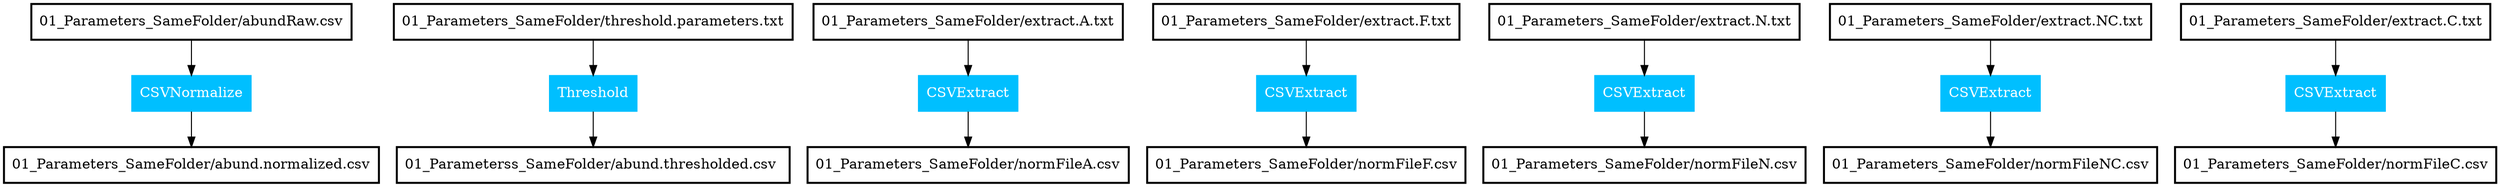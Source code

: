 digraph Parameters_SameFolder {
    
    
	node [style=bold, shape=box];
	a[label="01_Parameters_SameFolder/abundRaw.csv"];
	b[label="CSVNormalize", color=deepskyblue, style=filled, fontcolor=white];
	c[label="01_Parameters_SameFolder/abund.normalized.csv"];
	
	d[label="01_Parameters_SameFolder/threshold.parameters.txt"];
	e[label="Threshold", color=deepskyblue, style=filled, fontcolor=white];
	f[label="01_Parameterss_SameFolder/abund.thresholded.csv "];
	
	

	
	g[label="01_Parameters_SameFolder/extract.A.txt"];
	h[label="CSVExtract", color=deepskyblue, style=filled, fontcolor=white];
	i[label="01_Parameters_SameFolder/normFileA.csv"];
	
	j[label="01_Parameters_SameFolder/extract.F.txt"];
	k[label="CSVExtract", color=deepskyblue, style=filled, fontcolor=white];
    l[label="01_Parameters_SameFolder/normFileF.csv"];
	
	m[label="01_Parameters_SameFolder/extract.N.txt"];
	n[label="CSVExtract", color=deepskyblue, style=filled, fontcolor=white];
    o[label="01_Parameters_SameFolder/normFileN.csv"];
	
	p[label="01_Parameters_SameFolder/extract.NC.txt"];
	q[label="CSVExtract", color=deepskyblue, style=filled, fontcolor=white];
    r[label="01_Parameters_SameFolder/normFileNC.csv"];
	
	s[label="01_Parameters_SameFolder/extract.C.txt"];
	t[label="CSVExtract", color=deepskyblue, style=filled, fontcolor=white];
    u[label="01_Parameters_SameFolder/normFileC.csv"];

	a -> b;
	b -> c;

	
	d -> e;
	e -> f;

	g -> h;
	h -> i;
	
	j -> k;
	k -> l;
	
	m -> n;
	n -> o;
	
	p -> q;
	q -> r;
	
	s -> t;
	t -> u;
	
	

}
